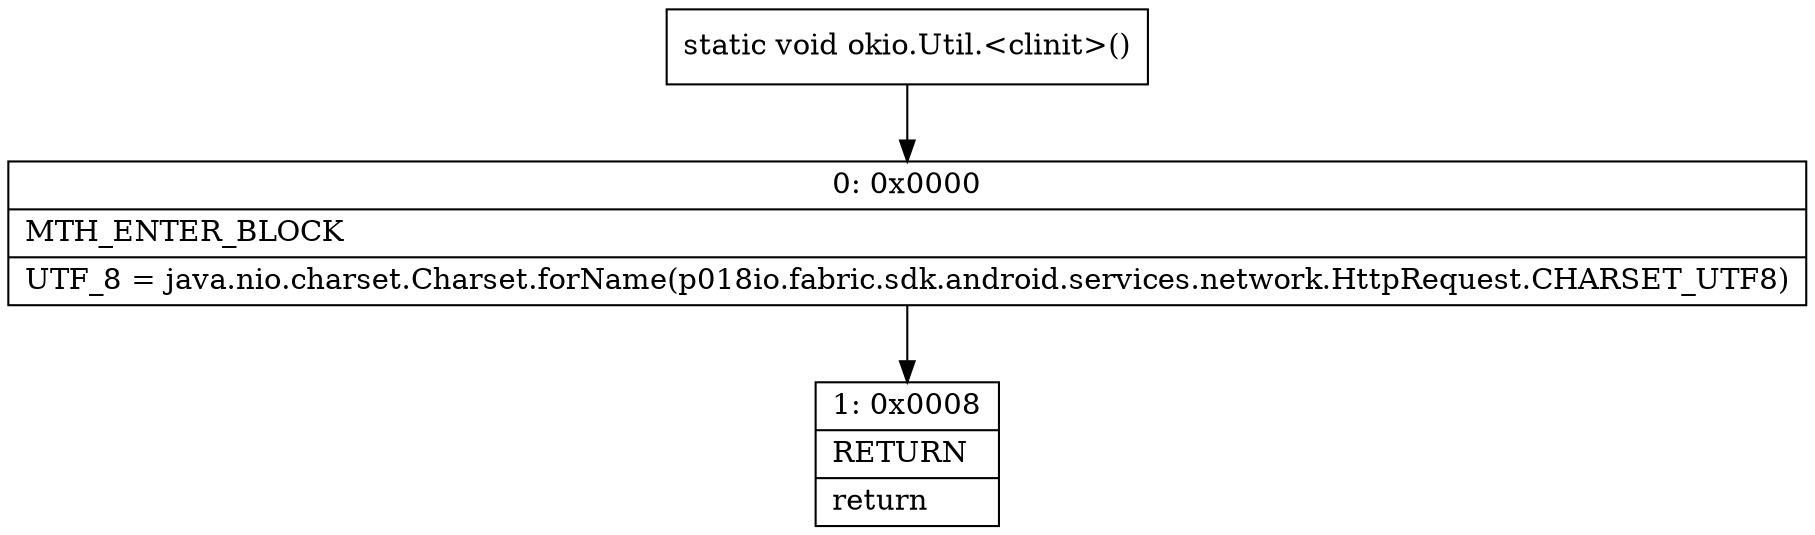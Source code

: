 digraph "CFG forokio.Util.\<clinit\>()V" {
Node_0 [shape=record,label="{0\:\ 0x0000|MTH_ENTER_BLOCK\l|UTF_8 = java.nio.charset.Charset.forName(p018io.fabric.sdk.android.services.network.HttpRequest.CHARSET_UTF8)\l}"];
Node_1 [shape=record,label="{1\:\ 0x0008|RETURN\l|return\l}"];
MethodNode[shape=record,label="{static void okio.Util.\<clinit\>() }"];
MethodNode -> Node_0;
Node_0 -> Node_1;
}

